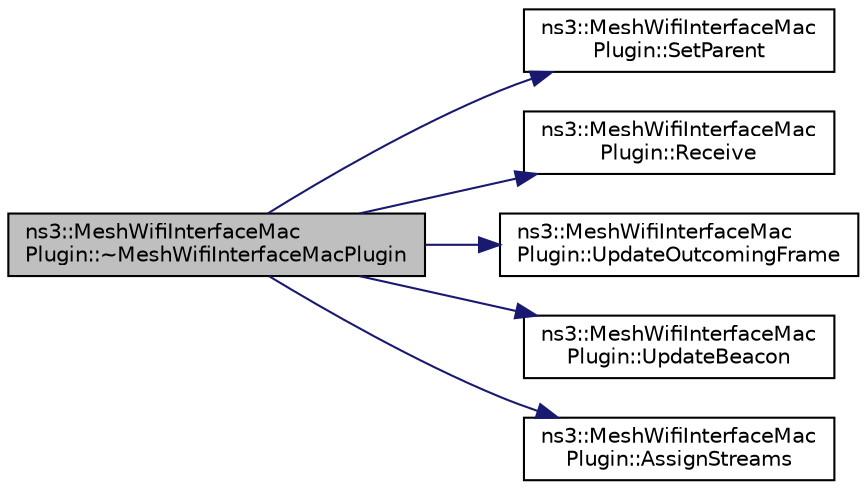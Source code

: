 digraph "ns3::MeshWifiInterfaceMacPlugin::~MeshWifiInterfaceMacPlugin"
{
  edge [fontname="Helvetica",fontsize="10",labelfontname="Helvetica",labelfontsize="10"];
  node [fontname="Helvetica",fontsize="10",shape=record];
  rankdir="LR";
  Node1 [label="ns3::MeshWifiInterfaceMac\lPlugin::~MeshWifiInterfaceMacPlugin",height=0.2,width=0.4,color="black", fillcolor="grey75", style="filled", fontcolor="black"];
  Node1 -> Node2 [color="midnightblue",fontsize="10",style="solid"];
  Node2 [label="ns3::MeshWifiInterfaceMac\lPlugin::SetParent",height=0.2,width=0.4,color="black", fillcolor="white", style="filled",URL="$d4/d6e/classns3_1_1MeshWifiInterfaceMacPlugin.html#a9418207bcd6efc135baca7939cdc6f39",tooltip="Each plugin must be installed on interface to work. "];
  Node1 -> Node3 [color="midnightblue",fontsize="10",style="solid"];
  Node3 [label="ns3::MeshWifiInterfaceMac\lPlugin::Receive",height=0.2,width=0.4,color="black", fillcolor="white", style="filled",URL="$d4/d6e/classns3_1_1MeshWifiInterfaceMacPlugin.html#a36279337239f8cbdb31162221e192236",tooltip="Process received frame. "];
  Node1 -> Node4 [color="midnightblue",fontsize="10",style="solid"];
  Node4 [label="ns3::MeshWifiInterfaceMac\lPlugin::UpdateOutcomingFrame",height=0.2,width=0.4,color="black", fillcolor="white", style="filled",URL="$d4/d6e/classns3_1_1MeshWifiInterfaceMacPlugin.html#af14bbe6ab750951c0291b0e4144d2caf",tooltip="Update frame before it will be forwarded down. "];
  Node1 -> Node5 [color="midnightblue",fontsize="10",style="solid"];
  Node5 [label="ns3::MeshWifiInterfaceMac\lPlugin::UpdateBeacon",height=0.2,width=0.4,color="black", fillcolor="white", style="filled",URL="$d4/d6e/classns3_1_1MeshWifiInterfaceMacPlugin.html#a918469724b1e324a30deaa9703cff3d1",tooltip="Update beacon before it will be formed and sent. "];
  Node1 -> Node6 [color="midnightblue",fontsize="10",style="solid"];
  Node6 [label="ns3::MeshWifiInterfaceMac\lPlugin::AssignStreams",height=0.2,width=0.4,color="black", fillcolor="white", style="filled",URL="$d4/d6e/classns3_1_1MeshWifiInterfaceMacPlugin.html#a04c64b14381481b5caa0c7e65c7af0e3"];
}
